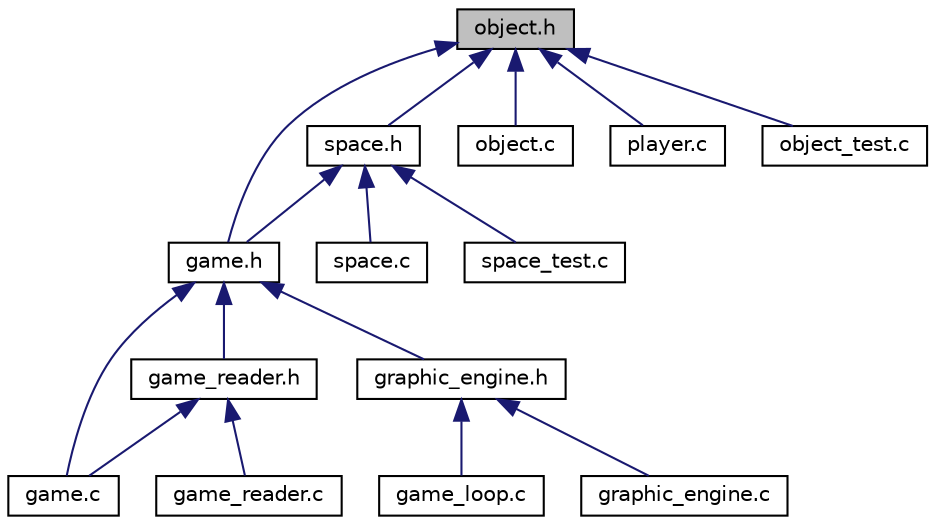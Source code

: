 digraph "object.h"
{
  edge [fontname="Helvetica",fontsize="10",labelfontname="Helvetica",labelfontsize="10"];
  node [fontname="Helvetica",fontsize="10",shape=record];
  Node1 [label="object.h",height=0.2,width=0.4,color="black", fillcolor="grey75", style="filled", fontcolor="black"];
  Node1 -> Node2 [dir="back",color="midnightblue",fontsize="10",style="solid",fontname="Helvetica"];
  Node2 [label="space.h",height=0.2,width=0.4,color="black", fillcolor="white", style="filled",URL="$space_8h.html",tooltip="Defines functions for space manipulation. "];
  Node2 -> Node3 [dir="back",color="midnightblue",fontsize="10",style="solid",fontname="Helvetica"];
  Node3 [label="game.h",height=0.2,width=0.4,color="black", fillcolor="white", style="filled",URL="$game_8h.html",tooltip="Main function. "];
  Node3 -> Node4 [dir="back",color="midnightblue",fontsize="10",style="solid",fontname="Helvetica"];
  Node4 [label="game_reader.h",height=0.2,width=0.4,color="black", fillcolor="white", style="filled",URL="$game__reader_8h.html",tooltip="Reads data for the game from files. "];
  Node4 -> Node5 [dir="back",color="midnightblue",fontsize="10",style="solid",fontname="Helvetica"];
  Node5 [label="game.c",height=0.2,width=0.4,color="black", fillcolor="white", style="filled",URL="$game_8c.html",tooltip="It implements the game interface and all the associated callbacks for each command. "];
  Node4 -> Node6 [dir="back",color="midnightblue",fontsize="10",style="solid",fontname="Helvetica"];
  Node6 [label="game_reader.c",height=0.2,width=0.4,color="black", fillcolor="white", style="filled",URL="$game__reader_8c.html",tooltip="Reads data for the game from files. "];
  Node3 -> Node7 [dir="back",color="midnightblue",fontsize="10",style="solid",fontname="Helvetica"];
  Node7 [label="graphic_engine.h",height=0.2,width=0.4,color="black", fillcolor="white", style="filled",URL="$graphic__engine_8h.html",tooltip="Uses screen.* to create the UI. "];
  Node7 -> Node8 [dir="back",color="midnightblue",fontsize="10",style="solid",fontname="Helvetica"];
  Node8 [label="game_loop.c",height=0.2,width=0.4,color="black", fillcolor="white", style="filled",URL="$game__loop_8c.html",tooltip="Main loop. "];
  Node7 -> Node9 [dir="back",color="midnightblue",fontsize="10",style="solid",fontname="Helvetica"];
  Node9 [label="graphic_engine.c",height=0.2,width=0.4,color="black", fillcolor="white", style="filled",URL="$graphic__engine_8c.html",tooltip="Uses screen.* to create the UI. "];
  Node3 -> Node5 [dir="back",color="midnightblue",fontsize="10",style="solid",fontname="Helvetica"];
  Node2 -> Node10 [dir="back",color="midnightblue",fontsize="10",style="solid",fontname="Helvetica"];
  Node10 [label="space.c",height=0.2,width=0.4,color="black", fillcolor="white", style="filled",URL="$space_8c.html"];
  Node2 -> Node11 [dir="back",color="midnightblue",fontsize="10",style="solid",fontname="Helvetica"];
  Node11 [label="space_test.c",height=0.2,width=0.4,color="black", fillcolor="white", style="filled",URL="$space__test_8c.html",tooltip="It tests space module. "];
  Node1 -> Node3 [dir="back",color="midnightblue",fontsize="10",style="solid",fontname="Helvetica"];
  Node1 -> Node12 [dir="back",color="midnightblue",fontsize="10",style="solid",fontname="Helvetica"];
  Node12 [label="object.c",height=0.2,width=0.4,color="black", fillcolor="white", style="filled",URL="$object_8c.html",tooltip="Functions for the creation of objects. "];
  Node1 -> Node13 [dir="back",color="midnightblue",fontsize="10",style="solid",fontname="Helvetica"];
  Node13 [label="player.c",height=0.2,width=0.4,color="black", fillcolor="white", style="filled",URL="$player_8c.html",tooltip="Functions for the creation of players. "];
  Node1 -> Node14 [dir="back",color="midnightblue",fontsize="10",style="solid",fontname="Helvetica"];
  Node14 [label="object_test.c",height=0.2,width=0.4,color="black", fillcolor="white", style="filled",URL="$object__test_8c.html"];
}

